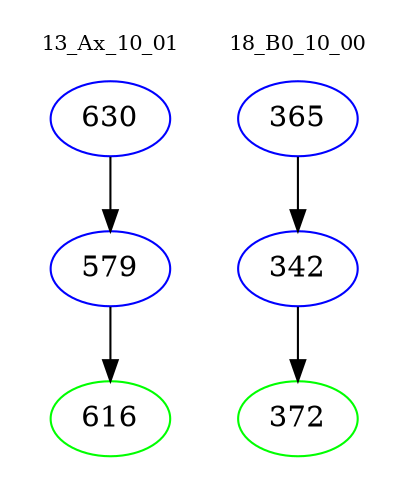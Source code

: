 digraph{
subgraph cluster_0 {
color = white
label = "13_Ax_10_01";
fontsize=10;
T0_630 [label="630", color="blue"]
T0_630 -> T0_579 [color="black"]
T0_579 [label="579", color="blue"]
T0_579 -> T0_616 [color="black"]
T0_616 [label="616", color="green"]
}
subgraph cluster_1 {
color = white
label = "18_B0_10_00";
fontsize=10;
T1_365 [label="365", color="blue"]
T1_365 -> T1_342 [color="black"]
T1_342 [label="342", color="blue"]
T1_342 -> T1_372 [color="black"]
T1_372 [label="372", color="green"]
}
}
